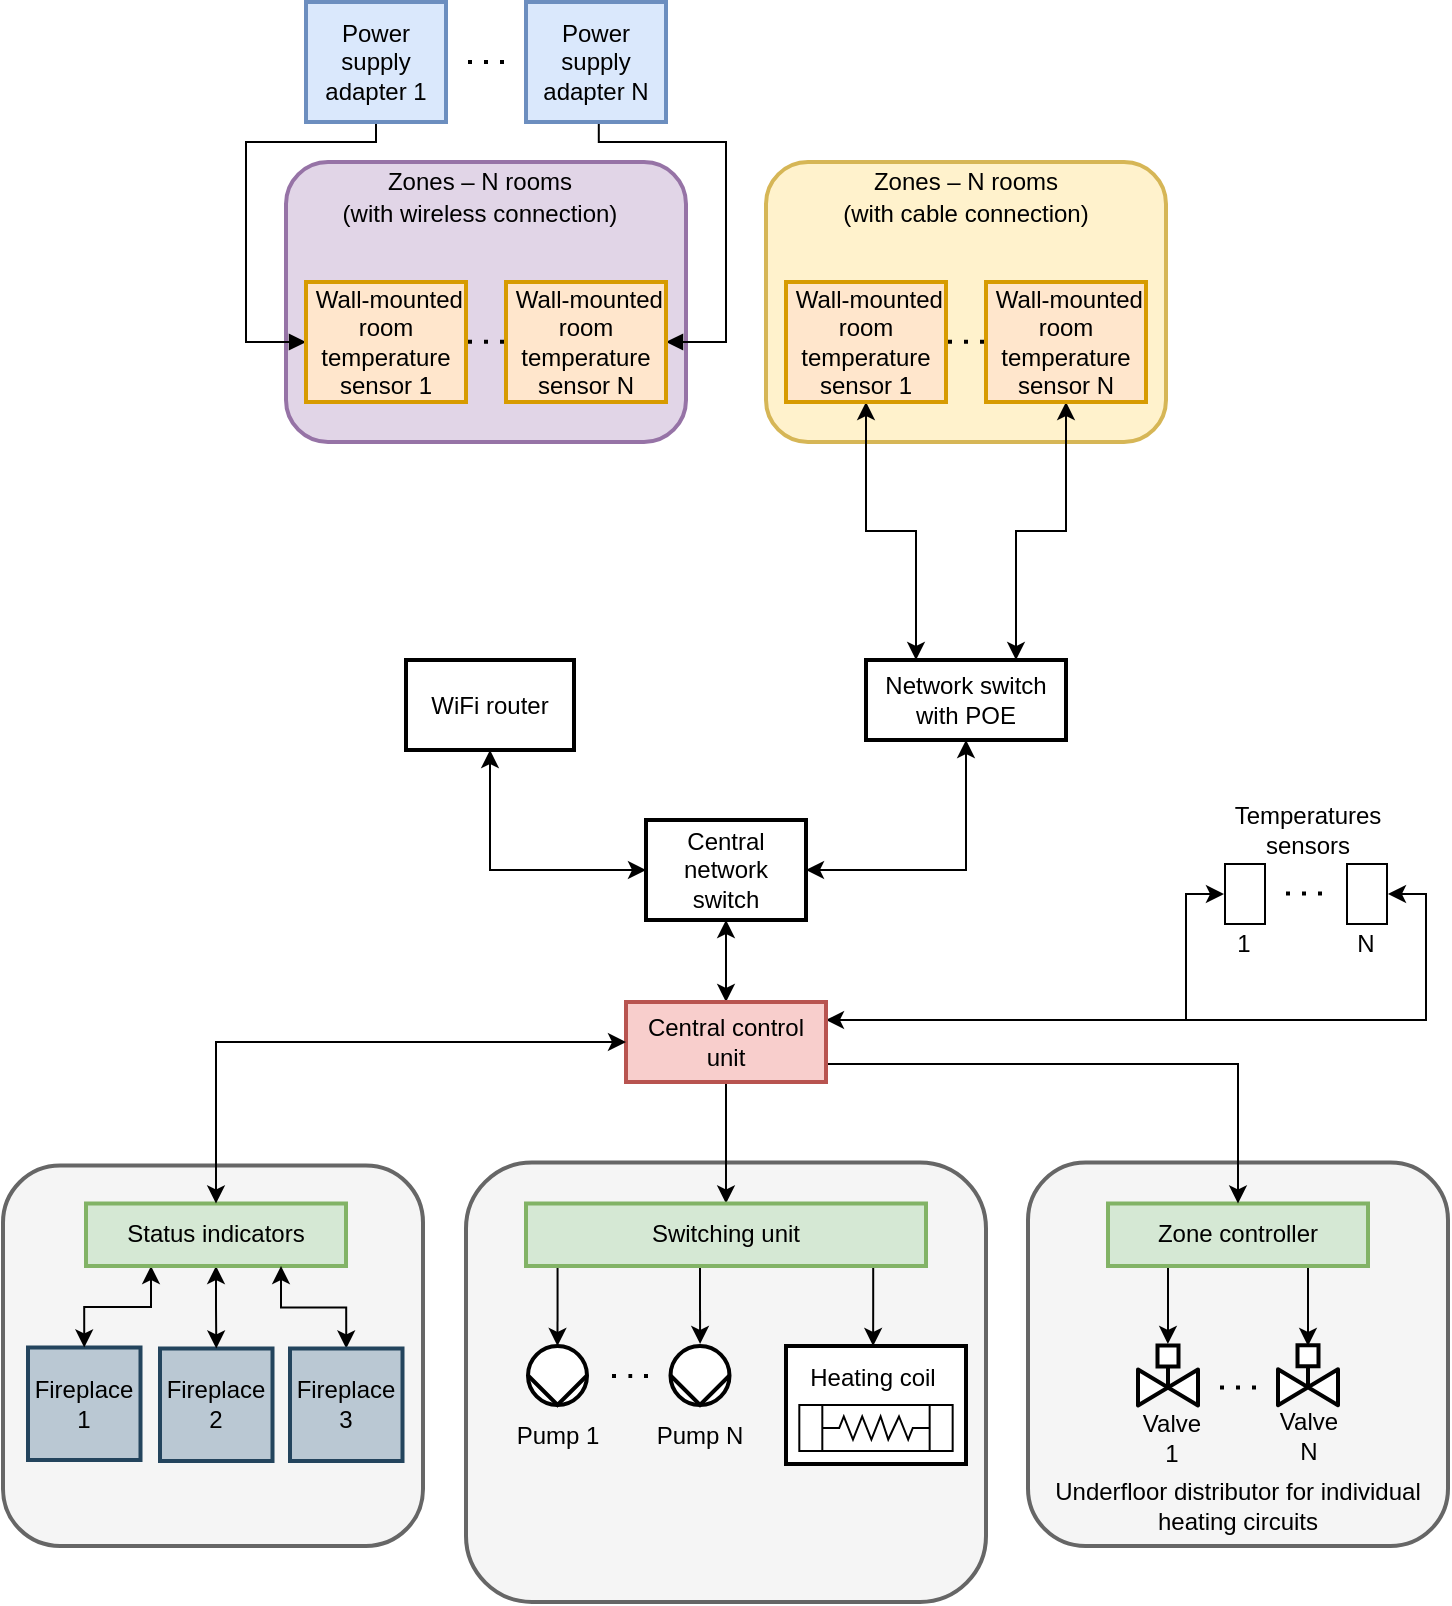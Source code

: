 <mxfile version="20.8.16" type="device"><diagram id="OQWnciAQnM_iIbDHGHQT" name="Page-1"><mxGraphModel dx="472" dy="835" grid="1" gridSize="10" guides="1" tooltips="1" connect="1" arrows="1" fold="1" page="1" pageScale="1" pageWidth="827" pageHeight="1169" math="1" shadow="0"><root><mxCell id="0"/><mxCell id="1" parent="0"/><mxCell id="rNNqhviS-toqoHtGZwfO-22" value="" style="rounded=1;whiteSpace=wrap;html=1;strokeWidth=2;strokeColor=#9673a6;fillColor=#e1d5e7;" parent="1" vertex="1"><mxGeometry x="200" y="159" width="200" height="140" as="geometry"/></mxCell><mxCell id="rNNqhviS-toqoHtGZwfO-32" value="" style="rounded=1;whiteSpace=wrap;html=1;strokeWidth=2;strokeColor=#d6b656;fillColor=#fff2cc;" parent="1" vertex="1"><mxGeometry x="440" y="159" width="200" height="140" as="geometry"/></mxCell><mxCell id="rNNqhviS-toqoHtGZwfO-74" value="" style="rounded=1;whiteSpace=wrap;html=1;strokeWidth=2;strokeColor=#666666;fontColor=#333333;fillColor=#f5f5f5;" parent="1" vertex="1"><mxGeometry x="571" y="659.25" width="210" height="191.75" as="geometry"/></mxCell><mxCell id="rNNqhviS-toqoHtGZwfO-81" style="edgeStyle=orthogonalEdgeStyle;rounded=0;orthogonalLoop=1;jettySize=auto;html=1;startArrow=classic;startFill=1;endArrow=none;endFill=0;entryX=0.839;entryY=1.003;entryDx=0;entryDy=0;entryPerimeter=0;" parent="1" target="rNNqhviS-toqoHtGZwfO-60" edge="1"><mxGeometry relative="1" as="geometry"><mxPoint x="711" y="751" as="sourcePoint"/><Array as="points"><mxPoint x="711" y="711"/></Array></mxGeometry></mxCell><mxCell id="C-ky9rX12c1Sp_fLIFlz-12" value="" style="rounded=1;whiteSpace=wrap;html=1;strokeWidth=2;fillColor=#f5f5f5;strokeColor=#666666;fontColor=#333333;" parent="1" vertex="1"><mxGeometry x="58.5" y="660.75" width="210" height="190.25" as="geometry"/></mxCell><mxCell id="C-ky9rX12c1Sp_fLIFlz-14" style="edgeStyle=orthogonalEdgeStyle;rounded=0;orthogonalLoop=1;jettySize=auto;html=1;startArrow=none;startFill=0;endArrow=classic;endFill=1;entryX=0.498;entryY=-0.026;entryDx=0;entryDy=0;entryPerimeter=0;" parent="1" source="rNNqhviS-toqoHtGZwfO-60" target="rNNqhviS-toqoHtGZwfO-65" edge="1"><mxGeometry relative="1" as="geometry"><Array as="points"><mxPoint x="641" y="741"/><mxPoint x="641" y="741"/></Array></mxGeometry></mxCell><mxCell id="rNNqhviS-toqoHtGZwfO-60" value="Zone controller" style="rounded=0;whiteSpace=wrap;html=1;strokeWidth=2;fillColor=#d5e8d4;strokeColor=#82b366;" parent="1" vertex="1"><mxGeometry x="611" y="679.75" width="130" height="31.25" as="geometry"/></mxCell><mxCell id="C-ky9rX12c1Sp_fLIFlz-6" value="" style="rounded=1;whiteSpace=wrap;html=1;strokeWidth=2;fillColor=#f5f5f5;strokeColor=#666666;fontColor=#333333;" parent="1" vertex="1"><mxGeometry x="290" y="659.25" width="260" height="219.75" as="geometry"/></mxCell><mxCell id="rNNqhviS-toqoHtGZwfO-5" style="edgeStyle=orthogonalEdgeStyle;rounded=0;orthogonalLoop=1;jettySize=auto;html=1;exitX=0.5;exitY=0;exitDx=0;exitDy=0;entryX=0.5;entryY=1;entryDx=0;entryDy=0;startArrow=classic;startFill=1;" parent="1" source="rNNqhviS-toqoHtGZwfO-1" target="rNNqhviS-toqoHtGZwfO-4" edge="1"><mxGeometry relative="1" as="geometry"><Array as="points"><mxPoint x="420" y="558"/><mxPoint x="420" y="558"/></Array></mxGeometry></mxCell><mxCell id="rNNqhviS-toqoHtGZwfO-62" style="edgeStyle=orthogonalEdgeStyle;rounded=0;orthogonalLoop=1;jettySize=auto;html=1;entryX=0.5;entryY=0;entryDx=0;entryDy=0;startArrow=none;startFill=0;endArrow=classic;endFill=1;exitX=0.5;exitY=1;exitDx=0;exitDy=0;" parent="1" source="rNNqhviS-toqoHtGZwfO-1" target="rNNqhviS-toqoHtGZwfO-59" edge="1"><mxGeometry relative="1" as="geometry"/></mxCell><mxCell id="rNNqhviS-toqoHtGZwfO-63" style="edgeStyle=orthogonalEdgeStyle;rounded=0;orthogonalLoop=1;jettySize=auto;html=1;exitX=1;exitY=0.5;exitDx=0;exitDy=0;startArrow=none;startFill=0;endArrow=classic;endFill=1;" parent="1" source="rNNqhviS-toqoHtGZwfO-1" target="rNNqhviS-toqoHtGZwfO-60" edge="1"><mxGeometry relative="1" as="geometry"><Array as="points"><mxPoint x="470" y="610"/><mxPoint x="676" y="610"/></Array></mxGeometry></mxCell><mxCell id="miGsx5l1U_J2AvxsvvIS-11" style="edgeStyle=orthogonalEdgeStyle;rounded=0;orthogonalLoop=1;jettySize=auto;html=1;exitX=1;exitY=0.25;exitDx=0;exitDy=0;entryX=0.14;entryY=0.509;entryDx=0;entryDy=0;entryPerimeter=0;endArrow=classic;endFill=1;startArrow=classic;startFill=1;" parent="1" edge="1"><mxGeometry relative="1" as="geometry"><mxPoint x="470" y="588" as="sourcePoint"/><mxPoint x="668.99" y="525.006" as="targetPoint"/><Array as="points"><mxPoint x="650" y="588"/><mxPoint x="650" y="525"/></Array></mxGeometry></mxCell><mxCell id="rNNqhviS-toqoHtGZwfO-1" value="Central control unit" style="whiteSpace=wrap;html=1;fillColor=#f8cecc;strokeWidth=2;strokeColor=#b85450;" parent="1" vertex="1"><mxGeometry x="370" y="579" width="100" height="40" as="geometry"/></mxCell><mxCell id="rNNqhviS-toqoHtGZwfO-6" style="edgeStyle=orthogonalEdgeStyle;rounded=0;orthogonalLoop=1;jettySize=auto;html=1;exitX=0;exitY=0.5;exitDx=0;exitDy=0;entryX=0.5;entryY=1;entryDx=0;entryDy=0;startArrow=classic;startFill=1;" parent="1" source="rNNqhviS-toqoHtGZwfO-4" target="rNNqhviS-toqoHtGZwfO-2" edge="1"><mxGeometry relative="1" as="geometry"/></mxCell><mxCell id="rNNqhviS-toqoHtGZwfO-4" value="Central network switch" style="rounded=0;whiteSpace=wrap;html=1;strokeWidth=2;" parent="1" vertex="1"><mxGeometry x="380" y="488" width="80" height="50" as="geometry"/></mxCell><mxCell id="rNNqhviS-toqoHtGZwfO-12" style="edgeStyle=orthogonalEdgeStyle;rounded=0;orthogonalLoop=1;jettySize=auto;html=1;exitX=0.5;exitY=1;exitDx=0;exitDy=0;startArrow=classic;startFill=1;" parent="1" edge="1"><mxGeometry relative="1" as="geometry"><mxPoint x="560" y="651" as="sourcePoint"/><mxPoint x="560" y="651" as="targetPoint"/></mxGeometry></mxCell><mxCell id="rNNqhviS-toqoHtGZwfO-17" value="" style="shape=image;html=1;verticalAlign=top;verticalLabelPosition=bottom;labelBackgroundColor=#ffffff;imageAspect=0;image=https://cdn2.iconfinder.com/data/icons/shopping-elements-6/64/22-Flash_Sale_and_Thunder-128.png;strokeWidth=2;fillColor=none;rotation=-30;" parent="1" vertex="1"><mxGeometry x="232" y="291" width="50" height="90" as="geometry"/></mxCell><mxCell id="rNNqhviS-toqoHtGZwfO-18" value="" style="shape=image;html=1;verticalAlign=top;verticalLabelPosition=bottom;labelBackgroundColor=#ffffff;imageAspect=0;image=https://cdn2.iconfinder.com/data/icons/shopping-elements-6/64/22-Flash_Sale_and_Thunder-128.png;strokeWidth=2;fillColor=none;rotation=30;flipV=1;" parent="1" vertex="1"><mxGeometry x="320" y="291" width="50" height="90" as="geometry"/></mxCell><mxCell id="rNNqhviS-toqoHtGZwfO-27" value="" style="group" parent="1" vertex="1" connectable="0"><mxGeometry x="260" y="360" width="84" height="99" as="geometry"/></mxCell><mxCell id="rNNqhviS-toqoHtGZwfO-2" value="WiFi router" style="rounded=0;whiteSpace=wrap;html=1;strokeWidth=2;" parent="rNNqhviS-toqoHtGZwfO-27" vertex="1"><mxGeometry y="48" width="84" height="45" as="geometry"/></mxCell><mxCell id="rNNqhviS-toqoHtGZwfO-13" value="" style="shape=image;html=1;verticalAlign=top;verticalLabelPosition=bottom;labelBackgroundColor=#ffffff;imageAspect=0;aspect=fixed;image=https://cdn2.iconfinder.com/data/icons/electronics-17/24/electronics-12-128.png;strokeWidth=2;fillColor=none;" parent="rNNqhviS-toqoHtGZwfO-27" vertex="1"><mxGeometry x="16" width="48" height="48" as="geometry"/></mxCell><mxCell id="rNNqhviS-toqoHtGZwfO-43" style="edgeStyle=orthogonalEdgeStyle;rounded=0;orthogonalLoop=1;jettySize=auto;html=1;exitX=0.5;exitY=1;exitDx=0;exitDy=0;startArrow=classic;startFill=1;entryX=0.25;entryY=0;entryDx=0;entryDy=0;" parent="1" source="rNNqhviS-toqoHtGZwfO-29" target="rNNqhviS-toqoHtGZwfO-41" edge="1"><mxGeometry relative="1" as="geometry"><mxPoint x="515" y="379" as="targetPoint"/></mxGeometry></mxCell><mxCell id="rNNqhviS-toqoHtGZwfO-44" style="edgeStyle=orthogonalEdgeStyle;rounded=0;orthogonalLoop=1;jettySize=auto;html=1;startArrow=classic;startFill=1;entryX=0.75;entryY=0;entryDx=0;entryDy=0;exitX=0.5;exitY=1;exitDx=0;exitDy=0;" parent="1" source="TtT3A8iglEBPr6birOV--1" target="rNNqhviS-toqoHtGZwfO-41" edge="1"><mxGeometry relative="1" as="geometry"><mxPoint x="565" y="379" as="targetPoint"/><mxPoint x="596" y="289" as="sourcePoint"/></mxGeometry></mxCell><mxCell id="rNNqhviS-toqoHtGZwfO-33" value="Zones – N rooms" style="text;html=1;strokeColor=none;fillColor=none;align=center;verticalAlign=middle;whiteSpace=wrap;rounded=0;" parent="1" vertex="1"><mxGeometry x="475" y="159" width="130" height="20" as="geometry"/></mxCell><mxCell id="rNNqhviS-toqoHtGZwfO-34" value="(with cable connection)" style="text;html=1;strokeColor=none;fillColor=none;align=center;verticalAlign=middle;whiteSpace=wrap;rounded=0;" parent="1" vertex="1"><mxGeometry x="445" y="175" width="190" height="20" as="geometry"/></mxCell><mxCell id="rNNqhviS-toqoHtGZwfO-23" value="Zones – N rooms" style="text;html=1;strokeColor=none;fillColor=none;align=center;verticalAlign=middle;whiteSpace=wrap;rounded=0;" parent="1" vertex="1"><mxGeometry x="232" y="159" width="130" height="20" as="geometry"/></mxCell><mxCell id="rNNqhviS-toqoHtGZwfO-24" value="(with wireless connection)" style="text;html=1;strokeColor=none;fillColor=none;align=center;verticalAlign=middle;whiteSpace=wrap;rounded=0;" parent="1" vertex="1"><mxGeometry x="202" y="175" width="190" height="20" as="geometry"/></mxCell><mxCell id="rNNqhviS-toqoHtGZwfO-50" style="edgeStyle=orthogonalEdgeStyle;rounded=0;orthogonalLoop=1;jettySize=auto;html=1;entryX=1;entryY=0.5;entryDx=0;entryDy=0;startArrow=classic;startFill=1;exitX=0.5;exitY=1;exitDx=0;exitDy=0;" parent="1" source="rNNqhviS-toqoHtGZwfO-41" target="rNNqhviS-toqoHtGZwfO-4" edge="1"><mxGeometry relative="1" as="geometry"/></mxCell><mxCell id="rNNqhviS-toqoHtGZwfO-41" value="Network switch&lt;br&gt;with POE" style="whiteSpace=wrap;html=1;strokeWidth=2;" parent="1" vertex="1"><mxGeometry x="490" y="408" width="100" height="40" as="geometry"/></mxCell><mxCell id="rNNqhviS-toqoHtGZwfO-56" style="edgeStyle=orthogonalEdgeStyle;rounded=0;orthogonalLoop=1;jettySize=auto;html=1;startArrow=none;startFill=0;endArrow=block;endFill=1;exitX=0.5;exitY=1;exitDx=0;exitDy=0;entryX=0;entryY=0.5;entryDx=0;entryDy=0;" parent="1" source="rNNqhviS-toqoHtGZwfO-53" target="TtT3A8iglEBPr6birOV--2" edge="1"><mxGeometry relative="1" as="geometry"><Array as="points"><mxPoint x="245" y="149"/><mxPoint x="180" y="149"/><mxPoint x="180" y="249"/></Array><mxPoint x="245" y="209" as="targetPoint"/></mxGeometry></mxCell><mxCell id="rNNqhviS-toqoHtGZwfO-53" value="&lt;span&gt;Power supply adapter&amp;nbsp;1&lt;/span&gt;" style="rounded=0;whiteSpace=wrap;html=1;strokeWidth=2;fillColor=#dae8fc;strokeColor=#6c8ebf;" parent="1" vertex="1"><mxGeometry x="210" y="79" width="70" height="60" as="geometry"/></mxCell><mxCell id="rNNqhviS-toqoHtGZwfO-55" style="edgeStyle=orthogonalEdgeStyle;rounded=0;orthogonalLoop=1;jettySize=auto;html=1;startArrow=none;startFill=0;endArrow=block;endFill=1;exitX=0.52;exitY=0.998;exitDx=0;exitDy=0;exitPerimeter=0;entryX=1;entryY=0.5;entryDx=0;entryDy=0;" parent="1" source="rNNqhviS-toqoHtGZwfO-54" target="TtT3A8iglEBPr6birOV--3" edge="1"><mxGeometry relative="1" as="geometry"><Array as="points"><mxPoint x="356" y="149"/><mxPoint x="420" y="149"/><mxPoint x="420" y="249"/></Array><mxPoint x="357" y="209" as="targetPoint"/></mxGeometry></mxCell><mxCell id="rNNqhviS-toqoHtGZwfO-54" value="Power supply adapter N" style="rounded=0;whiteSpace=wrap;html=1;strokeWidth=2;fillColor=#dae8fc;strokeColor=#6c8ebf;" parent="1" vertex="1"><mxGeometry x="320" y="79" width="70" height="60" as="geometry"/></mxCell><mxCell id="rNNqhviS-toqoHtGZwfO-58" value="" style="endArrow=none;dashed=1;html=1;dashPattern=1 3;strokeWidth=2;" parent="1" edge="1"><mxGeometry x="196" y="19" width="50" height="50" as="geometry"><mxPoint x="309" y="109" as="sourcePoint"/><mxPoint x="289" y="109" as="targetPoint"/></mxGeometry></mxCell><mxCell id="rNNqhviS-toqoHtGZwfO-65" value="" style="verticalLabelPosition=bottom;align=center;html=1;verticalAlign=top;pointerEvents=1;dashed=0;shape=mxgraph.pid2valves.valve;valveType=gate;actuator=powered;strokeWidth=2;" parent="1" vertex="1"><mxGeometry x="626" y="750.75" width="30" height="30" as="geometry"/></mxCell><mxCell id="rNNqhviS-toqoHtGZwfO-66" value="" style="part=1;strokeColor=none;fillColor=none;fontStyle=1;fontSize=14;" parent="rNNqhviS-toqoHtGZwfO-65" vertex="1"><mxGeometry x="9.75" width="10.5" height="10.5" as="geometry"/></mxCell><mxCell id="rNNqhviS-toqoHtGZwfO-67" value="" style="verticalLabelPosition=bottom;align=center;html=1;verticalAlign=top;pointerEvents=1;dashed=0;shape=mxgraph.pid2valves.valve;valveType=gate;actuator=powered;strokeWidth=2;" parent="1" vertex="1"><mxGeometry x="696" y="750.63" width="30" height="30" as="geometry"/></mxCell><mxCell id="rNNqhviS-toqoHtGZwfO-68" value="" style="part=1;strokeColor=none;fillColor=none;fontStyle=1;fontSize=14;" parent="rNNqhviS-toqoHtGZwfO-67" vertex="1"><mxGeometry x="9.75" width="10.5" height="10.5" as="geometry"/></mxCell><mxCell id="rNNqhviS-toqoHtGZwfO-71" value="" style="endArrow=none;dashed=1;html=1;dashPattern=1 3;strokeWidth=2;" parent="1" edge="1"><mxGeometry x="572" y="681.76" width="50" height="50" as="geometry"><mxPoint x="685" y="771.76" as="sourcePoint"/><mxPoint x="665" y="771.76" as="targetPoint"/></mxGeometry></mxCell><mxCell id="rNNqhviS-toqoHtGZwfO-72" value="Valve 1" style="text;html=1;strokeColor=none;fillColor=none;align=center;verticalAlign=middle;whiteSpace=wrap;rounded=0;" parent="1" vertex="1"><mxGeometry x="626" y="786.5" width="34" height="20" as="geometry"/></mxCell><mxCell id="rNNqhviS-toqoHtGZwfO-73" value="Valve N" style="text;html=1;strokeColor=none;fillColor=none;align=center;verticalAlign=middle;whiteSpace=wrap;rounded=0;" parent="1" vertex="1"><mxGeometry x="693.5" y="785.63" width="35" height="20" as="geometry"/></mxCell><mxCell id="rNNqhviS-toqoHtGZwfO-75" value="Underfloor distributor for individual heating circuits" style="text;html=1;strokeColor=none;fillColor=none;align=center;verticalAlign=middle;whiteSpace=wrap;rounded=0;" parent="1" vertex="1"><mxGeometry x="581" y="821" width="190" height="20" as="geometry"/></mxCell><mxCell id="rNNqhviS-toqoHtGZwfO-84" value="" style="shape=mxgraph.pid.pumps_-_iso.pump_(liquid);html=1;pointerEvents=1;align=center;verticalLabelPosition=bottom;verticalAlign=top;dashed=0;strokeWidth=2;aspect=fixed;rotation=90;" parent="1" vertex="1"><mxGeometry x="321" y="751" width="29.5" height="29.5" as="geometry"/></mxCell><mxCell id="rNNqhviS-toqoHtGZwfO-87" style="edgeStyle=orthogonalEdgeStyle;rounded=0;orthogonalLoop=1;jettySize=auto;html=1;startArrow=classic;startFill=1;endArrow=none;endFill=0;exitX=-0.036;exitY=0.499;exitDx=0;exitDy=0;exitPerimeter=0;" parent="1" source="rNNqhviS-toqoHtGZwfO-85" edge="1"><mxGeometry relative="1" as="geometry"><mxPoint x="407" y="751" as="sourcePoint"/><mxPoint x="407" y="711" as="targetPoint"/><Array as="points"><mxPoint x="407" y="711"/></Array></mxGeometry></mxCell><mxCell id="rNNqhviS-toqoHtGZwfO-85" value="" style="shape=mxgraph.pid.pumps_-_iso.pump_(liquid);html=1;pointerEvents=1;align=center;verticalLabelPosition=bottom;verticalAlign=top;dashed=0;strokeWidth=2;aspect=fixed;rotation=90;" parent="1" vertex="1"><mxGeometry x="392.25" y="751" width="29.5" height="29.5" as="geometry"/></mxCell><mxCell id="rNNqhviS-toqoHtGZwfO-88" value="" style="endArrow=none;dashed=1;html=1;dashPattern=1 3;strokeWidth=2;" parent="1" edge="1"><mxGeometry x="268" y="676" width="50" height="50" as="geometry"><mxPoint x="381" y="766" as="sourcePoint"/><mxPoint x="361" y="766" as="targetPoint"/><Array as="points"><mxPoint x="374.62" y="766.01"/></Array></mxGeometry></mxCell><mxCell id="rNNqhviS-toqoHtGZwfO-90" style="edgeStyle=orthogonalEdgeStyle;rounded=0;orthogonalLoop=1;jettySize=auto;html=1;entryX=0.868;entryY=0.998;entryDx=0;entryDy=0;entryPerimeter=0;startArrow=classic;startFill=1;endArrow=none;endFill=0;exitX=0.484;exitY=0;exitDx=0;exitDy=0;exitPerimeter=0;" parent="1" source="rNNqhviS-toqoHtGZwfO-89" target="rNNqhviS-toqoHtGZwfO-59" edge="1"><mxGeometry relative="1" as="geometry"><Array as="points"/></mxGeometry></mxCell><mxCell id="rNNqhviS-toqoHtGZwfO-89" value="" style="rounded=0;whiteSpace=wrap;html=1;strokeWidth=2;" parent="1" vertex="1"><mxGeometry x="450" y="751" width="90" height="59" as="geometry"/></mxCell><mxCell id="rNNqhviS-toqoHtGZwfO-92" value="Pump 1" style="text;html=1;strokeColor=none;fillColor=none;align=center;verticalAlign=middle;whiteSpace=wrap;rounded=0;" parent="1" vertex="1"><mxGeometry x="310" y="786" width="51.5" height="20" as="geometry"/></mxCell><mxCell id="rNNqhviS-toqoHtGZwfO-93" value="Pump N" style="text;html=1;strokeColor=none;fillColor=none;align=center;verticalAlign=middle;whiteSpace=wrap;rounded=0;" parent="1" vertex="1"><mxGeometry x="381" y="786" width="51.5" height="20" as="geometry"/></mxCell><mxCell id="C-ky9rX12c1Sp_fLIFlz-1" value="Fireplace&lt;br&gt;2" style="whiteSpace=wrap;html=1;aspect=fixed;fillColor=#bac8d3;strokeWidth=2;strokeColor=#23445d;" parent="1" vertex="1"><mxGeometry x="137" y="752.25" width="56.25" height="56.25" as="geometry"/></mxCell><mxCell id="C-ky9rX12c1Sp_fLIFlz-2" value="Fireplace 1" style="whiteSpace=wrap;html=1;aspect=fixed;fillColor=#bac8d3;strokeWidth=2;strokeColor=#23445d;" parent="1" vertex="1"><mxGeometry x="71" y="751.75" width="56.25" height="56.25" as="geometry"/></mxCell><mxCell id="w_CabnfxJqYapWFss2um-7" style="edgeStyle=orthogonalEdgeStyle;rounded=0;orthogonalLoop=1;jettySize=auto;html=1;exitX=0.25;exitY=1;exitDx=0;exitDy=0;entryX=0.5;entryY=0;entryDx=0;entryDy=0;startArrow=classic;startFill=1;" parent="1" source="C-ky9rX12c1Sp_fLIFlz-5" target="C-ky9rX12c1Sp_fLIFlz-2" edge="1"><mxGeometry relative="1" as="geometry"/></mxCell><mxCell id="w_CabnfxJqYapWFss2um-8" style="edgeStyle=orthogonalEdgeStyle;rounded=0;orthogonalLoop=1;jettySize=auto;html=1;exitX=0.5;exitY=1;exitDx=0;exitDy=0;startArrow=classic;startFill=1;" parent="1" source="C-ky9rX12c1Sp_fLIFlz-5" target="C-ky9rX12c1Sp_fLIFlz-1" edge="1"><mxGeometry relative="1" as="geometry"/></mxCell><mxCell id="C-ky9rX12c1Sp_fLIFlz-5" value="Status indicators" style="rounded=0;whiteSpace=wrap;html=1;fillColor=#d5e8d4;strokeWidth=2;strokeColor=#82b366;" parent="1" vertex="1"><mxGeometry x="100" y="679.75" width="130" height="31.25" as="geometry"/></mxCell><mxCell id="C-ky9rX12c1Sp_fLIFlz-15" style="edgeStyle=orthogonalEdgeStyle;rounded=0;orthogonalLoop=1;jettySize=auto;html=1;startArrow=classic;startFill=1;endArrow=none;endFill=0;exitX=0;exitY=0.5;exitDx=0;exitDy=0;exitPerimeter=0;" parent="1" source="rNNqhviS-toqoHtGZwfO-84" edge="1"><mxGeometry relative="1" as="geometry"><mxPoint x="335.63" y="751" as="sourcePoint"/><mxPoint x="335.63" y="711" as="targetPoint"/><Array as="points"><mxPoint x="336" y="711"/></Array></mxGeometry></mxCell><mxCell id="TtT3A8iglEBPr6birOV--1" value="&amp;nbsp;Wall-mounted room temperature sensor N" style="whiteSpace=wrap;html=1;strokeWidth=2;fillColor=#ffe6cc;strokeColor=#d79b00;" parent="1" vertex="1"><mxGeometry x="550" y="219" width="80" height="60" as="geometry"/></mxCell><mxCell id="TtT3A8iglEBPr6birOV--3" value="&amp;nbsp;Wall-mounted room temperature sensor N" style="whiteSpace=wrap;html=1;strokeWidth=2;fillColor=#ffe6cc;strokeColor=#d79b00;" parent="1" vertex="1"><mxGeometry x="310" y="219" width="80" height="60" as="geometry"/></mxCell><mxCell id="TtT3A8iglEBPr6birOV--2" value="&amp;nbsp;Wall-mounted room temperature sensor&amp;nbsp;1" style="whiteSpace=wrap;html=1;strokeWidth=2;fillColor=#ffe6cc;strokeColor=#d79b00;" parent="1" vertex="1"><mxGeometry x="210" y="219" width="80" height="60" as="geometry"/></mxCell><mxCell id="rNNqhviS-toqoHtGZwfO-29" value="&amp;nbsp;Wall-mounted room temperature sensor&amp;nbsp;1" style="whiteSpace=wrap;html=1;strokeWidth=2;fillColor=#ffe6cc;strokeColor=#d79b00;" parent="1" vertex="1"><mxGeometry x="450" y="219" width="80" height="60" as="geometry"/></mxCell><mxCell id="rNNqhviS-toqoHtGZwfO-59" value="Switching unit" style="rounded=0;whiteSpace=wrap;html=1;strokeWidth=2;fillColor=#d5e8d4;strokeColor=#82b366;" parent="1" vertex="1"><mxGeometry x="320" y="679.75" width="200" height="31.25" as="geometry"/></mxCell><mxCell id="miGsx5l1U_J2AvxsvvIS-3" value="" style="group" parent="1" vertex="1" connectable="0"><mxGeometry x="665" y="510" width="38.5" height="40" as="geometry"/></mxCell><mxCell id="miGsx5l1U_J2AvxsvvIS-1" value="" style="rounded=0;whiteSpace=wrap;html=1;fillColor=none;" parent="miGsx5l1U_J2AvxsvvIS-3" vertex="1"><mxGeometry x="4.5" width="20" height="30" as="geometry"/></mxCell><mxCell id="miGsx5l1U_J2AvxsvvIS-2" value="" style="shape=image;html=1;verticalAlign=top;verticalLabelPosition=bottom;labelBackgroundColor=#ffffff;imageAspect=0;aspect=fixed;image=https://cdn0.iconfinder.com/data/icons/good-weather-1/96/weather_icons-64-128.png;fillColor=none;" parent="miGsx5l1U_J2AvxsvvIS-3" vertex="1"><mxGeometry x="-4.75" y="-4.25" width="38.5" height="38.5" as="geometry"/></mxCell><mxCell id="miGsx5l1U_J2AvxsvvIS-4" value="" style="group" parent="1" vertex="1" connectable="0"><mxGeometry x="726" y="510" width="38.5" height="40" as="geometry"/></mxCell><mxCell id="miGsx5l1U_J2AvxsvvIS-5" value="" style="rounded=0;whiteSpace=wrap;html=1;fillColor=none;" parent="miGsx5l1U_J2AvxsvvIS-4" vertex="1"><mxGeometry x="4.5" width="20" height="30" as="geometry"/></mxCell><mxCell id="miGsx5l1U_J2AvxsvvIS-6" value="" style="shape=image;html=1;verticalAlign=top;verticalLabelPosition=bottom;labelBackgroundColor=#ffffff;imageAspect=0;aspect=fixed;image=https://cdn0.iconfinder.com/data/icons/good-weather-1/96/weather_icons-64-128.png;fillColor=none;" parent="miGsx5l1U_J2AvxsvvIS-4" vertex="1"><mxGeometry x="-4.75" y="-4.25" width="38.5" height="38.5" as="geometry"/></mxCell><mxCell id="miGsx5l1U_J2AvxsvvIS-7" value="" style="endArrow=none;dashed=1;html=1;dashPattern=1 3;strokeWidth=2;" parent="1" edge="1"><mxGeometry x="605" y="434.8" width="50" height="50" as="geometry"><mxPoint x="718" y="524.8" as="sourcePoint"/><mxPoint x="698" y="524.8" as="targetPoint"/></mxGeometry></mxCell><mxCell id="miGsx5l1U_J2AvxsvvIS-8" value="1" style="text;html=1;strokeColor=none;fillColor=none;align=center;verticalAlign=middle;whiteSpace=wrap;rounded=0;" parent="1" vertex="1"><mxGeometry x="659.25" y="540" width="40" height="20" as="geometry"/></mxCell><mxCell id="miGsx5l1U_J2AvxsvvIS-9" value="N" style="text;html=1;strokeColor=none;fillColor=none;align=center;verticalAlign=middle;whiteSpace=wrap;rounded=0;" parent="1" vertex="1"><mxGeometry x="720.25" y="540" width="40" height="20" as="geometry"/></mxCell><mxCell id="miGsx5l1U_J2AvxsvvIS-10" value="Temperatures sensors" style="text;html=1;strokeColor=none;fillColor=none;align=center;verticalAlign=middle;whiteSpace=wrap;rounded=0;" parent="1" vertex="1"><mxGeometry x="661" y="459" width="100" height="68" as="geometry"/></mxCell><mxCell id="miGsx5l1U_J2AvxsvvIS-12" style="edgeStyle=orthogonalEdgeStyle;rounded=0;orthogonalLoop=1;jettySize=auto;html=1;endArrow=none;endFill=0;exitX=0.877;exitY=0.509;exitDx=0;exitDy=0;exitPerimeter=0;startArrow=classic;startFill=1;" parent="1" edge="1"><mxGeometry relative="1" as="geometry"><mxPoint x="650" y="587" as="targetPoint"/><mxPoint x="750.995" y="525.006" as="sourcePoint"/><Array as="points"><mxPoint x="770" y="525"/><mxPoint x="770" y="588"/><mxPoint x="650" y="588"/></Array></mxGeometry></mxCell><mxCell id="w_CabnfxJqYapWFss2um-6" style="edgeStyle=orthogonalEdgeStyle;rounded=0;orthogonalLoop=1;jettySize=auto;html=1;exitX=0.5;exitY=0;exitDx=0;exitDy=0;entryX=0.75;entryY=1;entryDx=0;entryDy=0;startArrow=classic;startFill=1;" parent="1" source="NuR9UoizI9Co1T2R1awA-1" target="C-ky9rX12c1Sp_fLIFlz-5" edge="1"><mxGeometry relative="1" as="geometry"/></mxCell><mxCell id="NuR9UoizI9Co1T2R1awA-1" value="Fireplace&lt;br&gt;3" style="whiteSpace=wrap;html=1;aspect=fixed;fillColor=#bac8d3;strokeWidth=2;strokeColor=#23445d;" parent="1" vertex="1"><mxGeometry x="202" y="752.25" width="56.25" height="56.25" as="geometry"/></mxCell><mxCell id="C-ky9rX12c1Sp_fLIFlz-8" style="edgeStyle=orthogonalEdgeStyle;rounded=0;orthogonalLoop=1;jettySize=auto;html=1;startArrow=classic;startFill=1;entryX=0.5;entryY=0;entryDx=0;entryDy=0;" parent="1" source="rNNqhviS-toqoHtGZwfO-1" target="C-ky9rX12c1Sp_fLIFlz-5" edge="1"><mxGeometry relative="1" as="geometry"><mxPoint x="152" y="686.25" as="targetPoint"/></mxGeometry></mxCell><mxCell id="rNNqhviS-toqoHtGZwfO-21" value="" style="endArrow=none;dashed=1;html=1;dashPattern=1 3;strokeWidth=2;" parent="1" edge="1"><mxGeometry x="196" y="158.9" width="50" height="50" as="geometry"><mxPoint x="309" y="248.9" as="sourcePoint"/><mxPoint x="289" y="248.9" as="targetPoint"/></mxGeometry></mxCell><mxCell id="rNNqhviS-toqoHtGZwfO-31" value="" style="endArrow=none;dashed=1;html=1;dashPattern=1 3;strokeWidth=2;" parent="1" edge="1"><mxGeometry x="436" y="158.9" width="50" height="50" as="geometry"><mxPoint x="549" y="248.9" as="sourcePoint"/><mxPoint x="529" y="248.9" as="targetPoint"/></mxGeometry></mxCell><mxCell id="TIbmd8cHZyLj4WxQC3Yz-1" value="" style="shape=mxgraph.pid.heat_exchangers.heat_exchanger_(coil_tubes);html=1;pointerEvents=1;align=center;verticalLabelPosition=bottom;verticalAlign=top;dashed=0;" vertex="1" parent="1"><mxGeometry x="456.66" y="780.5" width="76.67" height="23" as="geometry"/></mxCell><mxCell id="TIbmd8cHZyLj4WxQC3Yz-2" value="Heating coil" style="text;html=1;strokeColor=none;fillColor=none;align=center;verticalAlign=middle;whiteSpace=wrap;rounded=0;" vertex="1" parent="1"><mxGeometry x="457" y="752.25" width="73" height="30" as="geometry"/></mxCell></root></mxGraphModel></diagram></mxfile>